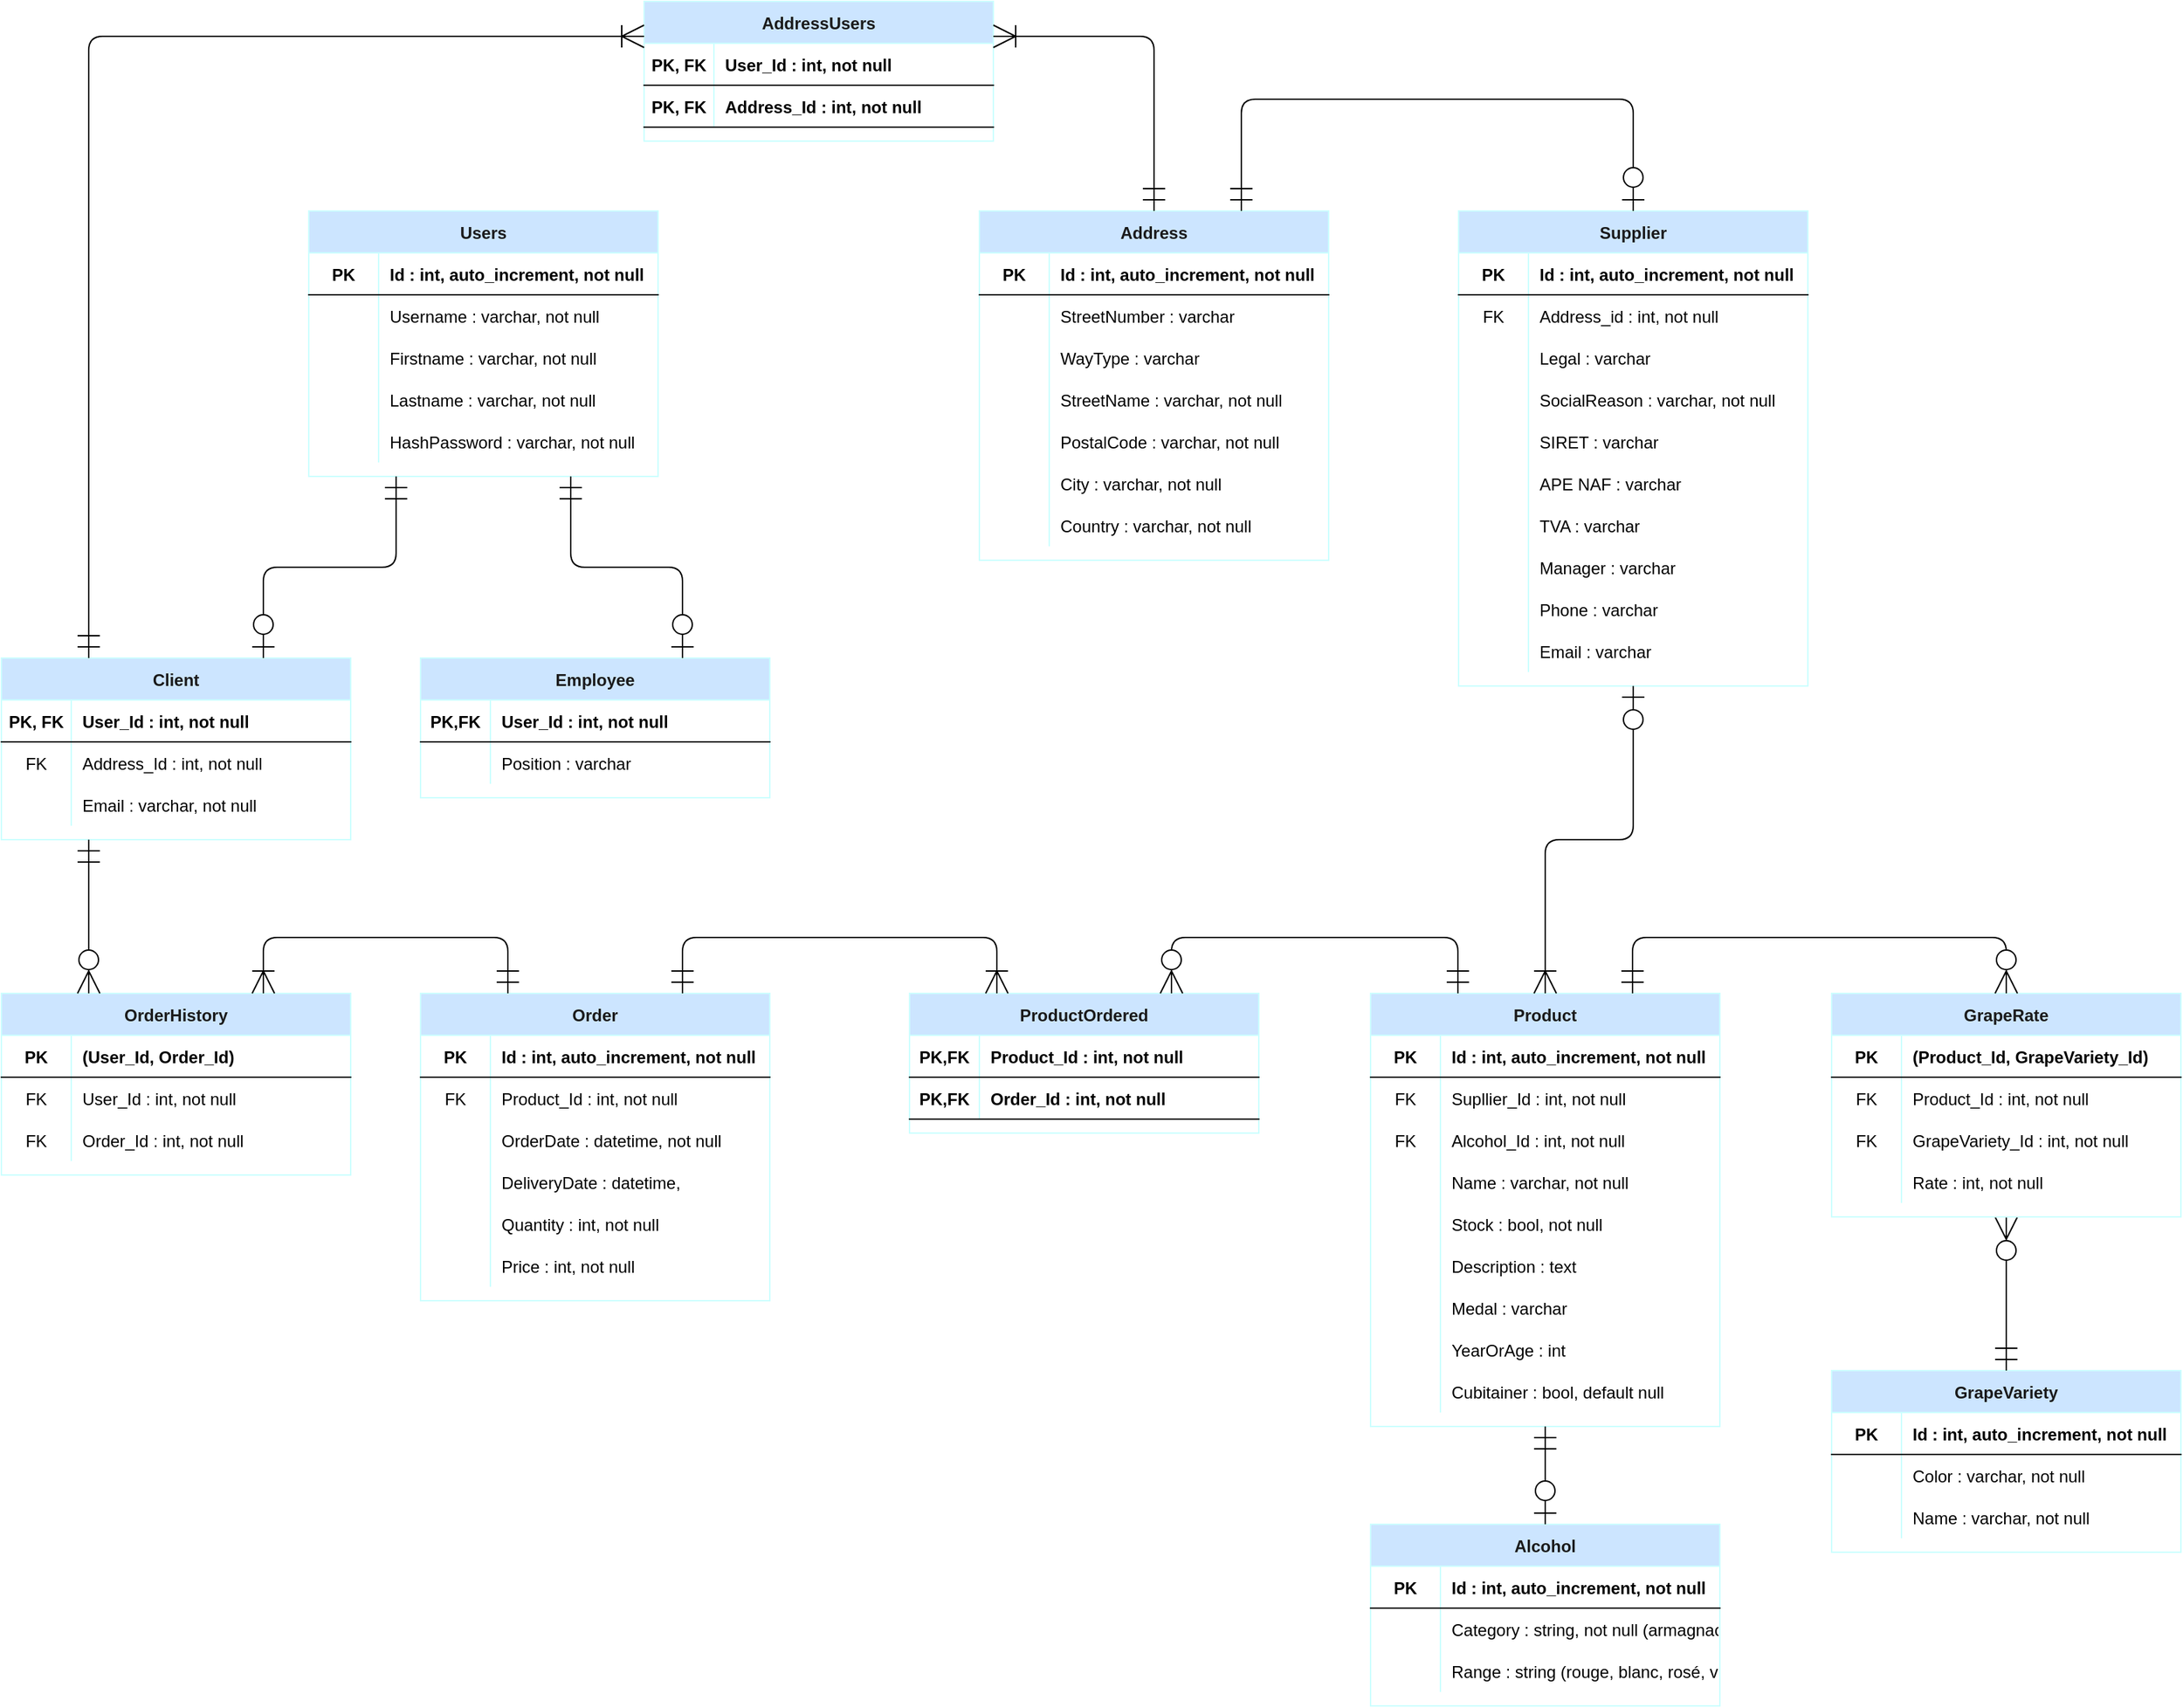 <mxfile>
    <diagram id="DsBgPRooJQaoqw14VQ5R" name="Page-1">
        <mxGraphModel dx="1396" dy="803" grid="1" gridSize="10" guides="1" tooltips="1" connect="1" arrows="1" fold="1" page="1" pageScale="1" pageWidth="850" pageHeight="1100" math="0" shadow="0">
            <root>
                <mxCell id="0"/>
                <mxCell id="1" parent="0"/>
                <object label="Address" id="343">
                    <mxCell style="shape=table;startSize=30;container=1;collapsible=1;childLayout=tableLayout;fixedRows=1;rowLines=0;fontStyle=1;align=center;resizeLast=1;labelBackgroundColor=none;fillColor=#CCE5FF;fontColor=#1A1A1A;strokeColor=#CCFFFF;" parent="1" vertex="1">
                        <mxGeometry x="1420" y="1040" width="250" height="250" as="geometry"/>
                    </mxCell>
                </object>
                <mxCell id="344" value="" style="shape=partialRectangle;collapsible=0;dropTarget=0;pointerEvents=0;fillColor=none;top=0;left=0;bottom=1;right=0;points=[[0,0.5],[1,0.5]];portConstraint=eastwest;" parent="343" vertex="1">
                    <mxGeometry y="30" width="250" height="30" as="geometry"/>
                </mxCell>
                <mxCell id="345" value="PK" style="shape=partialRectangle;connectable=0;fillColor=none;top=0;left=0;bottom=0;right=0;fontStyle=1;overflow=hidden;" parent="344" vertex="1">
                    <mxGeometry width="50" height="30" as="geometry"/>
                </mxCell>
                <mxCell id="346" value="Id : int, auto_increment, not null" style="shape=partialRectangle;connectable=0;fillColor=none;top=0;left=0;bottom=0;right=0;align=left;spacingLeft=6;fontStyle=1;overflow=hidden;" parent="344" vertex="1">
                    <mxGeometry x="50" width="200" height="30" as="geometry"/>
                </mxCell>
                <mxCell id="347" value="" style="shape=partialRectangle;collapsible=0;dropTarget=0;pointerEvents=0;fillColor=none;top=0;left=0;bottom=0;right=0;points=[[0,0.5],[1,0.5]];portConstraint=eastwest;" parent="343" vertex="1">
                    <mxGeometry y="60" width="250" height="30" as="geometry"/>
                </mxCell>
                <mxCell id="348" value="" style="shape=partialRectangle;connectable=0;fillColor=none;top=0;left=0;bottom=0;right=0;editable=1;overflow=hidden;" parent="347" vertex="1">
                    <mxGeometry width="50" height="30" as="geometry"/>
                </mxCell>
                <mxCell id="349" value="StreetNumber : varchar" style="shape=partialRectangle;connectable=0;fillColor=none;top=0;left=0;bottom=0;right=0;align=left;spacingLeft=6;overflow=hidden;" parent="347" vertex="1">
                    <mxGeometry x="50" width="200" height="30" as="geometry"/>
                </mxCell>
                <mxCell id="353" value="" style="shape=partialRectangle;collapsible=0;dropTarget=0;pointerEvents=0;fillColor=none;top=0;left=0;bottom=0;right=0;points=[[0,0.5],[1,0.5]];portConstraint=eastwest;" parent="343" vertex="1">
                    <mxGeometry y="90" width="250" height="30" as="geometry"/>
                </mxCell>
                <mxCell id="354" value="" style="shape=partialRectangle;connectable=0;fillColor=none;top=0;left=0;bottom=0;right=0;editable=1;overflow=hidden;" parent="353" vertex="1">
                    <mxGeometry width="50" height="30" as="geometry"/>
                </mxCell>
                <mxCell id="355" value="WayType : varchar" style="shape=partialRectangle;connectable=0;fillColor=none;top=0;left=0;bottom=0;right=0;align=left;spacingLeft=6;overflow=hidden;" parent="353" vertex="1">
                    <mxGeometry x="50" width="200" height="30" as="geometry"/>
                </mxCell>
                <mxCell id="350" value="" style="shape=partialRectangle;collapsible=0;dropTarget=0;pointerEvents=0;fillColor=none;top=0;left=0;bottom=0;right=0;points=[[0,0.5],[1,0.5]];portConstraint=eastwest;" parent="343" vertex="1">
                    <mxGeometry y="120" width="250" height="30" as="geometry"/>
                </mxCell>
                <mxCell id="351" value="" style="shape=partialRectangle;connectable=0;fillColor=none;top=0;left=0;bottom=0;right=0;editable=1;overflow=hidden;" parent="350" vertex="1">
                    <mxGeometry width="50" height="30" as="geometry"/>
                </mxCell>
                <mxCell id="352" value="StreetName : varchar, not null " style="shape=partialRectangle;connectable=0;fillColor=none;top=0;left=0;bottom=0;right=0;align=left;spacingLeft=6;overflow=hidden;" parent="350" vertex="1">
                    <mxGeometry x="50" width="200" height="30" as="geometry"/>
                </mxCell>
                <mxCell id="356" value="" style="shape=partialRectangle;collapsible=0;dropTarget=0;pointerEvents=0;fillColor=none;top=0;left=0;bottom=0;right=0;points=[[0,0.5],[1,0.5]];portConstraint=eastwest;" parent="343" vertex="1">
                    <mxGeometry y="150" width="250" height="30" as="geometry"/>
                </mxCell>
                <mxCell id="357" value="" style="shape=partialRectangle;connectable=0;fillColor=none;top=0;left=0;bottom=0;right=0;editable=1;overflow=hidden;" parent="356" vertex="1">
                    <mxGeometry width="50" height="30" as="geometry"/>
                </mxCell>
                <mxCell id="358" value="PostalCode : varchar, not null" style="shape=partialRectangle;connectable=0;fillColor=none;top=0;left=0;bottom=0;right=0;align=left;spacingLeft=6;overflow=hidden;" parent="356" vertex="1">
                    <mxGeometry x="50" width="200" height="30" as="geometry"/>
                </mxCell>
                <mxCell id="359" value="" style="shape=partialRectangle;collapsible=0;dropTarget=0;pointerEvents=0;fillColor=none;top=0;left=0;bottom=0;right=0;points=[[0,0.5],[1,0.5]];portConstraint=eastwest;" parent="343" vertex="1">
                    <mxGeometry y="180" width="250" height="30" as="geometry"/>
                </mxCell>
                <mxCell id="360" value="" style="shape=partialRectangle;connectable=0;fillColor=none;top=0;left=0;bottom=0;right=0;editable=1;overflow=hidden;" parent="359" vertex="1">
                    <mxGeometry width="50" height="30" as="geometry"/>
                </mxCell>
                <mxCell id="361" value="City : varchar, not null" style="shape=partialRectangle;connectable=0;fillColor=none;top=0;left=0;bottom=0;right=0;align=left;spacingLeft=6;overflow=hidden;" parent="359" vertex="1">
                    <mxGeometry x="50" width="200" height="30" as="geometry"/>
                </mxCell>
                <mxCell id="362" value="" style="shape=partialRectangle;collapsible=0;dropTarget=0;pointerEvents=0;fillColor=none;top=0;left=0;bottom=0;right=0;points=[[0,0.5],[1,0.5]];portConstraint=eastwest;" parent="343" vertex="1">
                    <mxGeometry y="210" width="250" height="30" as="geometry"/>
                </mxCell>
                <mxCell id="363" value="" style="shape=partialRectangle;connectable=0;fillColor=none;top=0;left=0;bottom=0;right=0;editable=1;overflow=hidden;" parent="362" vertex="1">
                    <mxGeometry width="50" height="30" as="geometry"/>
                </mxCell>
                <mxCell id="364" value="Country : varchar, not null" style="shape=partialRectangle;connectable=0;fillColor=none;top=0;left=0;bottom=0;right=0;align=left;spacingLeft=6;overflow=hidden;" parent="362" vertex="1">
                    <mxGeometry x="50" width="200" height="30" as="geometry"/>
                </mxCell>
                <object label="Product" id="371">
                    <mxCell style="shape=table;startSize=30;container=1;collapsible=1;childLayout=tableLayout;fixedRows=1;rowLines=0;fontStyle=1;align=center;resizeLast=1;labelBackgroundColor=none;fillColor=#CCE5FF;fontColor=#1A1A1A;strokeColor=#CCFFFF;" parent="1" vertex="1">
                        <mxGeometry x="1700" y="1600" width="250" height="310" as="geometry"/>
                    </mxCell>
                </object>
                <mxCell id="372" value="" style="shape=partialRectangle;collapsible=0;dropTarget=0;pointerEvents=0;fillColor=none;top=0;left=0;bottom=1;right=0;points=[[0,0.5],[1,0.5]];portConstraint=eastwest;" parent="371" vertex="1">
                    <mxGeometry y="30" width="250" height="30" as="geometry"/>
                </mxCell>
                <mxCell id="373" value="PK" style="shape=partialRectangle;connectable=0;fillColor=none;top=0;left=0;bottom=0;right=0;fontStyle=1;overflow=hidden;" parent="372" vertex="1">
                    <mxGeometry width="50" height="30" as="geometry"/>
                </mxCell>
                <mxCell id="374" value="Id : int, auto_increment, not null" style="shape=partialRectangle;connectable=0;fillColor=none;top=0;left=0;bottom=0;right=0;align=left;spacingLeft=6;fontStyle=1;overflow=hidden;" parent="372" vertex="1">
                    <mxGeometry x="50" width="200" height="30" as="geometry"/>
                </mxCell>
                <mxCell id="378" value="" style="shape=partialRectangle;collapsible=0;dropTarget=0;pointerEvents=0;fillColor=none;top=0;left=0;bottom=0;right=0;points=[[0,0.5],[1,0.5]];portConstraint=eastwest;" parent="371" vertex="1">
                    <mxGeometry y="60" width="250" height="30" as="geometry"/>
                </mxCell>
                <mxCell id="379" value="FK" style="shape=partialRectangle;connectable=0;fillColor=none;top=0;left=0;bottom=0;right=0;editable=1;overflow=hidden;" parent="378" vertex="1">
                    <mxGeometry width="50" height="30" as="geometry"/>
                </mxCell>
                <mxCell id="380" value="Supllier_Id : int, not null" style="shape=partialRectangle;connectable=0;fillColor=none;top=0;left=0;bottom=0;right=0;align=left;spacingLeft=6;overflow=hidden;" parent="378" vertex="1">
                    <mxGeometry x="50" width="200" height="30" as="geometry"/>
                </mxCell>
                <mxCell id="387" value="" style="shape=partialRectangle;collapsible=0;dropTarget=0;pointerEvents=0;fillColor=none;top=0;left=0;bottom=0;right=0;points=[[0,0.5],[1,0.5]];portConstraint=eastwest;" parent="371" vertex="1">
                    <mxGeometry y="90" width="250" height="30" as="geometry"/>
                </mxCell>
                <mxCell id="388" value="FK" style="shape=partialRectangle;connectable=0;fillColor=none;top=0;left=0;bottom=0;right=0;editable=1;overflow=hidden;" parent="387" vertex="1">
                    <mxGeometry width="50" height="30" as="geometry"/>
                </mxCell>
                <mxCell id="389" value="Alcohol_Id : int, not null" style="shape=partialRectangle;connectable=0;fillColor=none;top=0;left=0;bottom=0;right=0;align=left;spacingLeft=6;overflow=hidden;" parent="387" vertex="1">
                    <mxGeometry x="50" width="200" height="30" as="geometry"/>
                </mxCell>
                <mxCell id="375" value="" style="shape=partialRectangle;collapsible=0;dropTarget=0;pointerEvents=0;fillColor=none;top=0;left=0;bottom=0;right=0;points=[[0,0.5],[1,0.5]];portConstraint=eastwest;" parent="371" vertex="1">
                    <mxGeometry y="120" width="250" height="30" as="geometry"/>
                </mxCell>
                <mxCell id="376" value="" style="shape=partialRectangle;connectable=0;fillColor=none;top=0;left=0;bottom=0;right=0;editable=1;overflow=hidden;" parent="375" vertex="1">
                    <mxGeometry width="50" height="30" as="geometry"/>
                </mxCell>
                <mxCell id="377" value="Name : varchar, not null" style="shape=partialRectangle;connectable=0;fillColor=none;top=0;left=0;bottom=0;right=0;align=left;spacingLeft=6;overflow=hidden;" parent="375" vertex="1">
                    <mxGeometry x="50" width="200" height="30" as="geometry"/>
                </mxCell>
                <mxCell id="381" value="" style="shape=partialRectangle;collapsible=0;dropTarget=0;pointerEvents=0;fillColor=none;top=0;left=0;bottom=0;right=0;points=[[0,0.5],[1,0.5]];portConstraint=eastwest;" parent="371" vertex="1">
                    <mxGeometry y="150" width="250" height="30" as="geometry"/>
                </mxCell>
                <mxCell id="382" value="" style="shape=partialRectangle;connectable=0;fillColor=none;top=0;left=0;bottom=0;right=0;editable=1;overflow=hidden;" parent="381" vertex="1">
                    <mxGeometry width="50" height="30" as="geometry"/>
                </mxCell>
                <mxCell id="383" value="Stock : bool, not null" style="shape=partialRectangle;connectable=0;fillColor=none;top=0;left=0;bottom=0;right=0;align=left;spacingLeft=6;overflow=hidden;" parent="381" vertex="1">
                    <mxGeometry x="50" width="200" height="30" as="geometry"/>
                </mxCell>
                <mxCell id="384" value="" style="shape=partialRectangle;collapsible=0;dropTarget=0;pointerEvents=0;fillColor=none;top=0;left=0;bottom=0;right=0;points=[[0,0.5],[1,0.5]];portConstraint=eastwest;" parent="371" vertex="1">
                    <mxGeometry y="180" width="250" height="30" as="geometry"/>
                </mxCell>
                <mxCell id="385" value="" style="shape=partialRectangle;connectable=0;fillColor=none;top=0;left=0;bottom=0;right=0;editable=1;overflow=hidden;" parent="384" vertex="1">
                    <mxGeometry width="50" height="30" as="geometry"/>
                </mxCell>
                <mxCell id="386" value="Description : text" style="shape=partialRectangle;connectable=0;fillColor=none;top=0;left=0;bottom=0;right=0;align=left;spacingLeft=6;overflow=hidden;" parent="384" vertex="1">
                    <mxGeometry x="50" width="200" height="30" as="geometry"/>
                </mxCell>
                <mxCell id="393" value="" style="shape=partialRectangle;collapsible=0;dropTarget=0;pointerEvents=0;fillColor=none;top=0;left=0;bottom=0;right=0;points=[[0,0.5],[1,0.5]];portConstraint=eastwest;" parent="371" vertex="1">
                    <mxGeometry y="210" width="250" height="30" as="geometry"/>
                </mxCell>
                <mxCell id="394" value="" style="shape=partialRectangle;connectable=0;fillColor=none;top=0;left=0;bottom=0;right=0;editable=1;overflow=hidden;" parent="393" vertex="1">
                    <mxGeometry width="50" height="30" as="geometry"/>
                </mxCell>
                <mxCell id="395" value="Medal : varchar" style="shape=partialRectangle;connectable=0;fillColor=none;top=0;left=0;bottom=0;right=0;align=left;spacingLeft=6;overflow=hidden;" parent="393" vertex="1">
                    <mxGeometry x="50" width="200" height="30" as="geometry"/>
                </mxCell>
                <mxCell id="396" value="" style="shape=partialRectangle;collapsible=0;dropTarget=0;pointerEvents=0;fillColor=none;top=0;left=0;bottom=0;right=0;points=[[0,0.5],[1,0.5]];portConstraint=eastwest;" parent="371" vertex="1">
                    <mxGeometry y="240" width="250" height="30" as="geometry"/>
                </mxCell>
                <mxCell id="397" value="" style="shape=partialRectangle;connectable=0;fillColor=none;top=0;left=0;bottom=0;right=0;editable=1;overflow=hidden;" parent="396" vertex="1">
                    <mxGeometry width="50" height="30" as="geometry"/>
                </mxCell>
                <mxCell id="398" value="YearOrAge : int" style="shape=partialRectangle;connectable=0;fillColor=none;top=0;left=0;bottom=0;right=0;align=left;spacingLeft=6;overflow=hidden;" parent="396" vertex="1">
                    <mxGeometry x="50" width="200" height="30" as="geometry"/>
                </mxCell>
                <mxCell id="710" value="" style="shape=partialRectangle;collapsible=0;dropTarget=0;pointerEvents=0;fillColor=none;top=0;left=0;bottom=0;right=0;points=[[0,0.5],[1,0.5]];portConstraint=eastwest;" vertex="1" parent="371">
                    <mxGeometry y="270" width="250" height="30" as="geometry"/>
                </mxCell>
                <mxCell id="711" value="" style="shape=partialRectangle;connectable=0;fillColor=none;top=0;left=0;bottom=0;right=0;editable=1;overflow=hidden;" vertex="1" parent="710">
                    <mxGeometry width="50" height="30" as="geometry"/>
                </mxCell>
                <mxCell id="712" value="Cubitainer : bool, default null" style="shape=partialRectangle;connectable=0;fillColor=none;top=0;left=0;bottom=0;right=0;align=left;spacingLeft=6;overflow=hidden;" vertex="1" parent="710">
                    <mxGeometry x="50" width="200" height="30" as="geometry"/>
                </mxCell>
                <object label="Employee" id="399">
                    <mxCell style="shape=table;startSize=30;container=1;collapsible=1;childLayout=tableLayout;fixedRows=1;rowLines=0;fontStyle=1;align=center;resizeLast=1;labelBackgroundColor=none;fillColor=#CCE5FF;fontColor=#1A1A1A;strokeColor=#CCFFFF;" parent="1" vertex="1">
                        <mxGeometry x="1020" y="1360" width="250" height="100" as="geometry"/>
                    </mxCell>
                </object>
                <mxCell id="400" value="" style="shape=partialRectangle;collapsible=0;dropTarget=0;pointerEvents=0;fillColor=none;top=0;left=0;bottom=1;right=0;points=[[0,0.5],[1,0.5]];portConstraint=eastwest;" parent="399" vertex="1">
                    <mxGeometry y="30" width="250" height="30" as="geometry"/>
                </mxCell>
                <mxCell id="401" value="PK,FK" style="shape=partialRectangle;connectable=0;fillColor=none;top=0;left=0;bottom=0;right=0;fontStyle=1;overflow=hidden;" parent="400" vertex="1">
                    <mxGeometry width="50" height="30" as="geometry"/>
                </mxCell>
                <mxCell id="402" value="User_Id : int, not null" style="shape=partialRectangle;connectable=0;fillColor=none;top=0;left=0;bottom=0;right=0;align=left;spacingLeft=6;fontStyle=1;overflow=hidden;" parent="400" vertex="1">
                    <mxGeometry x="50" width="200" height="30" as="geometry"/>
                </mxCell>
                <mxCell id="458" value="" style="shape=partialRectangle;collapsible=0;dropTarget=0;pointerEvents=0;fillColor=none;top=0;left=0;bottom=0;right=0;points=[[0,0.5],[1,0.5]];portConstraint=eastwest;" parent="399" vertex="1">
                    <mxGeometry y="60" width="250" height="30" as="geometry"/>
                </mxCell>
                <mxCell id="459" value="" style="shape=partialRectangle;connectable=0;fillColor=none;top=0;left=0;bottom=0;right=0;editable=1;overflow=hidden;" parent="458" vertex="1">
                    <mxGeometry width="50" height="30" as="geometry"/>
                </mxCell>
                <mxCell id="460" value="Position : varchar" style="shape=partialRectangle;connectable=0;fillColor=none;top=0;left=0;bottom=0;right=0;align=left;spacingLeft=6;overflow=hidden;" parent="458" vertex="1">
                    <mxGeometry x="50" width="200" height="30" as="geometry"/>
                </mxCell>
                <object label="Users" id="427">
                    <mxCell style="shape=table;startSize=30;container=1;collapsible=1;childLayout=tableLayout;fixedRows=1;rowLines=0;fontStyle=1;align=center;resizeLast=1;labelBackgroundColor=none;fillColor=#CCE5FF;fontColor=#1A1A1A;strokeColor=#CCFFFF;" parent="1" vertex="1">
                        <mxGeometry x="940" y="1040" width="250" height="190" as="geometry"/>
                    </mxCell>
                </object>
                <mxCell id="428" value="" style="shape=partialRectangle;collapsible=0;dropTarget=0;pointerEvents=0;fillColor=none;top=0;left=0;bottom=1;right=0;points=[[0,0.5],[1,0.5]];portConstraint=eastwest;" parent="427" vertex="1">
                    <mxGeometry y="30" width="250" height="30" as="geometry"/>
                </mxCell>
                <mxCell id="429" value="PK" style="shape=partialRectangle;connectable=0;fillColor=none;top=0;left=0;bottom=0;right=0;fontStyle=1;overflow=hidden;" parent="428" vertex="1">
                    <mxGeometry width="50" height="30" as="geometry"/>
                </mxCell>
                <mxCell id="430" value="Id : int, auto_increment, not null" style="shape=partialRectangle;connectable=0;fillColor=none;top=0;left=0;bottom=0;right=0;align=left;spacingLeft=6;fontStyle=1;overflow=hidden;" parent="428" vertex="1">
                    <mxGeometry x="50" width="200" height="30" as="geometry"/>
                </mxCell>
                <mxCell id="431" value="" style="shape=partialRectangle;collapsible=0;dropTarget=0;pointerEvents=0;fillColor=none;top=0;left=0;bottom=0;right=0;points=[[0,0.5],[1,0.5]];portConstraint=eastwest;" parent="427" vertex="1">
                    <mxGeometry y="60" width="250" height="30" as="geometry"/>
                </mxCell>
                <mxCell id="432" value="" style="shape=partialRectangle;connectable=0;fillColor=none;top=0;left=0;bottom=0;right=0;editable=1;overflow=hidden;" parent="431" vertex="1">
                    <mxGeometry width="50" height="30" as="geometry"/>
                </mxCell>
                <mxCell id="433" value="Username : varchar, not null" style="shape=partialRectangle;connectable=0;fillColor=none;top=0;left=0;bottom=0;right=0;align=left;spacingLeft=6;overflow=hidden;" parent="431" vertex="1">
                    <mxGeometry x="50" width="200" height="30" as="geometry"/>
                </mxCell>
                <mxCell id="440" value="" style="shape=partialRectangle;collapsible=0;dropTarget=0;pointerEvents=0;fillColor=none;top=0;left=0;bottom=0;right=0;points=[[0,0.5],[1,0.5]];portConstraint=eastwest;" parent="427" vertex="1">
                    <mxGeometry y="90" width="250" height="30" as="geometry"/>
                </mxCell>
                <mxCell id="441" value="" style="shape=partialRectangle;connectable=0;fillColor=none;top=0;left=0;bottom=0;right=0;editable=1;overflow=hidden;" parent="440" vertex="1">
                    <mxGeometry width="50" height="30" as="geometry"/>
                </mxCell>
                <mxCell id="442" value="Firstname : varchar, not null" style="shape=partialRectangle;connectable=0;fillColor=none;top=0;left=0;bottom=0;right=0;align=left;spacingLeft=6;overflow=hidden;" parent="440" vertex="1">
                    <mxGeometry x="50" width="200" height="30" as="geometry"/>
                </mxCell>
                <mxCell id="437" value="" style="shape=partialRectangle;collapsible=0;dropTarget=0;pointerEvents=0;fillColor=none;top=0;left=0;bottom=0;right=0;points=[[0,0.5],[1,0.5]];portConstraint=eastwest;" parent="427" vertex="1">
                    <mxGeometry y="120" width="250" height="30" as="geometry"/>
                </mxCell>
                <mxCell id="438" value="" style="shape=partialRectangle;connectable=0;fillColor=none;top=0;left=0;bottom=0;right=0;editable=1;overflow=hidden;" parent="437" vertex="1">
                    <mxGeometry width="50" height="30" as="geometry"/>
                </mxCell>
                <mxCell id="439" value="Lastname : varchar, not null" style="shape=partialRectangle;connectable=0;fillColor=none;top=0;left=0;bottom=0;right=0;align=left;spacingLeft=6;overflow=hidden;" parent="437" vertex="1">
                    <mxGeometry x="50" width="200" height="30" as="geometry"/>
                </mxCell>
                <mxCell id="434" value="" style="shape=partialRectangle;collapsible=0;dropTarget=0;pointerEvents=0;fillColor=none;top=0;left=0;bottom=0;right=0;points=[[0,0.5],[1,0.5]];portConstraint=eastwest;" parent="427" vertex="1">
                    <mxGeometry y="150" width="250" height="30" as="geometry"/>
                </mxCell>
                <mxCell id="435" value="" style="shape=partialRectangle;connectable=0;fillColor=none;top=0;left=0;bottom=0;right=0;editable=1;overflow=hidden;" parent="434" vertex="1">
                    <mxGeometry width="50" height="30" as="geometry"/>
                </mxCell>
                <mxCell id="436" value="HashPassword : varchar, not null" style="shape=partialRectangle;connectable=0;fillColor=none;top=0;left=0;bottom=0;right=0;align=left;spacingLeft=6;overflow=hidden;" parent="434" vertex="1">
                    <mxGeometry x="50" width="200" height="30" as="geometry"/>
                </mxCell>
                <object label="Client" id="461">
                    <mxCell style="shape=table;startSize=30;container=1;collapsible=1;childLayout=tableLayout;fixedRows=1;rowLines=0;fontStyle=1;align=center;resizeLast=1;labelBackgroundColor=none;fillColor=#CCE5FF;fontColor=#1A1A1A;strokeColor=#CCFFFF;" parent="1" vertex="1">
                        <mxGeometry x="720" y="1360" width="250" height="130" as="geometry"/>
                    </mxCell>
                </object>
                <mxCell id="462" value="" style="shape=partialRectangle;collapsible=0;dropTarget=0;pointerEvents=0;fillColor=none;top=0;left=0;bottom=1;right=0;points=[[0,0.5],[1,0.5]];portConstraint=eastwest;" parent="461" vertex="1">
                    <mxGeometry y="30" width="250" height="30" as="geometry"/>
                </mxCell>
                <mxCell id="463" value="PK, FK" style="shape=partialRectangle;connectable=0;fillColor=none;top=0;left=0;bottom=0;right=0;fontStyle=1;overflow=hidden;" parent="462" vertex="1">
                    <mxGeometry width="50" height="30" as="geometry"/>
                </mxCell>
                <mxCell id="464" value="User_Id : int, not null" style="shape=partialRectangle;connectable=0;fillColor=none;top=0;left=0;bottom=0;right=0;align=left;spacingLeft=6;fontStyle=1;overflow=hidden;" parent="462" vertex="1">
                    <mxGeometry x="50" width="200" height="30" as="geometry"/>
                </mxCell>
                <mxCell id="468" value="" style="shape=partialRectangle;collapsible=0;dropTarget=0;pointerEvents=0;fillColor=none;top=0;left=0;bottom=0;right=0;points=[[0,0.5],[1,0.5]];portConstraint=eastwest;" parent="461" vertex="1">
                    <mxGeometry y="60" width="250" height="30" as="geometry"/>
                </mxCell>
                <mxCell id="469" value="FK" style="shape=partialRectangle;connectable=0;fillColor=none;top=0;left=0;bottom=0;right=0;editable=1;overflow=hidden;" parent="468" vertex="1">
                    <mxGeometry width="50" height="30" as="geometry"/>
                </mxCell>
                <mxCell id="470" value="Address_Id : int, not null" style="shape=partialRectangle;connectable=0;fillColor=none;top=0;left=0;bottom=0;right=0;align=left;spacingLeft=6;overflow=hidden;" parent="468" vertex="1">
                    <mxGeometry x="50" width="200" height="30" as="geometry"/>
                </mxCell>
                <mxCell id="471" value="" style="shape=partialRectangle;collapsible=0;dropTarget=0;pointerEvents=0;fillColor=none;top=0;left=0;bottom=0;right=0;points=[[0,0.5],[1,0.5]];portConstraint=eastwest;" parent="461" vertex="1">
                    <mxGeometry y="90" width="250" height="30" as="geometry"/>
                </mxCell>
                <mxCell id="472" value="" style="shape=partialRectangle;connectable=0;fillColor=none;top=0;left=0;bottom=0;right=0;editable=1;overflow=hidden;" parent="471" vertex="1">
                    <mxGeometry width="50" height="30" as="geometry"/>
                </mxCell>
                <mxCell id="473" value="Email : varchar, not null" style="shape=partialRectangle;connectable=0;fillColor=none;top=0;left=0;bottom=0;right=0;align=left;spacingLeft=6;overflow=hidden;" parent="471" vertex="1">
                    <mxGeometry x="50" width="200" height="30" as="geometry"/>
                </mxCell>
                <object label="Supplier" id="474">
                    <mxCell style="shape=table;startSize=30;container=1;collapsible=1;childLayout=tableLayout;fixedRows=1;rowLines=0;fontStyle=1;align=center;resizeLast=1;labelBackgroundColor=none;fillColor=#CCE5FF;fontColor=#1A1A1A;strokeColor=#CCFFFF;" parent="1" vertex="1">
                        <mxGeometry x="1763" y="1040" width="250" height="340" as="geometry"/>
                    </mxCell>
                </object>
                <mxCell id="475" value="" style="shape=partialRectangle;collapsible=0;dropTarget=0;pointerEvents=0;fillColor=none;top=0;left=0;bottom=1;right=0;points=[[0,0.5],[1,0.5]];portConstraint=eastwest;" parent="474" vertex="1">
                    <mxGeometry y="30" width="250" height="30" as="geometry"/>
                </mxCell>
                <mxCell id="476" value="PK" style="shape=partialRectangle;connectable=0;fillColor=none;top=0;left=0;bottom=0;right=0;fontStyle=1;overflow=hidden;" parent="475" vertex="1">
                    <mxGeometry width="50" height="30" as="geometry"/>
                </mxCell>
                <mxCell id="477" value="Id : int, auto_increment, not null" style="shape=partialRectangle;connectable=0;fillColor=none;top=0;left=0;bottom=0;right=0;align=left;spacingLeft=6;fontStyle=1;overflow=hidden;" parent="475" vertex="1">
                    <mxGeometry x="50" width="200" height="30" as="geometry"/>
                </mxCell>
                <mxCell id="478" value="" style="shape=partialRectangle;collapsible=0;dropTarget=0;pointerEvents=0;fillColor=none;top=0;left=0;bottom=0;right=0;points=[[0,0.5],[1,0.5]];portConstraint=eastwest;" parent="474" vertex="1">
                    <mxGeometry y="60" width="250" height="30" as="geometry"/>
                </mxCell>
                <mxCell id="479" value="FK" style="shape=partialRectangle;connectable=0;fillColor=none;top=0;left=0;bottom=0;right=0;editable=1;overflow=hidden;" parent="478" vertex="1">
                    <mxGeometry width="50" height="30" as="geometry"/>
                </mxCell>
                <mxCell id="480" value="Address_id : int, not null" style="shape=partialRectangle;connectable=0;fillColor=none;top=0;left=0;bottom=0;right=0;align=left;spacingLeft=6;overflow=hidden;" parent="478" vertex="1">
                    <mxGeometry x="50" width="200" height="30" as="geometry"/>
                </mxCell>
                <mxCell id="481" value="" style="shape=partialRectangle;collapsible=0;dropTarget=0;pointerEvents=0;fillColor=none;top=0;left=0;bottom=0;right=0;points=[[0,0.5],[1,0.5]];portConstraint=eastwest;" parent="474" vertex="1">
                    <mxGeometry y="90" width="250" height="30" as="geometry"/>
                </mxCell>
                <mxCell id="482" value="" style="shape=partialRectangle;connectable=0;fillColor=none;top=0;left=0;bottom=0;right=0;editable=1;overflow=hidden;" parent="481" vertex="1">
                    <mxGeometry width="50" height="30" as="geometry"/>
                </mxCell>
                <mxCell id="483" value="Legal : varchar" style="shape=partialRectangle;connectable=0;fillColor=none;top=0;left=0;bottom=0;right=0;align=left;spacingLeft=6;overflow=hidden;" parent="481" vertex="1">
                    <mxGeometry x="50" width="200" height="30" as="geometry"/>
                </mxCell>
                <mxCell id="484" value="" style="shape=partialRectangle;collapsible=0;dropTarget=0;pointerEvents=0;fillColor=none;top=0;left=0;bottom=0;right=0;points=[[0,0.5],[1,0.5]];portConstraint=eastwest;" parent="474" vertex="1">
                    <mxGeometry y="120" width="250" height="30" as="geometry"/>
                </mxCell>
                <mxCell id="485" value="" style="shape=partialRectangle;connectable=0;fillColor=none;top=0;left=0;bottom=0;right=0;editable=1;overflow=hidden;" parent="484" vertex="1">
                    <mxGeometry width="50" height="30" as="geometry"/>
                </mxCell>
                <mxCell id="486" value="SocialReason : varchar, not null" style="shape=partialRectangle;connectable=0;fillColor=none;top=0;left=0;bottom=0;right=0;align=left;spacingLeft=6;overflow=hidden;" parent="484" vertex="1">
                    <mxGeometry x="50" width="200" height="30" as="geometry"/>
                </mxCell>
                <mxCell id="672" value="" style="shape=partialRectangle;collapsible=0;dropTarget=0;pointerEvents=0;fillColor=none;top=0;left=0;bottom=0;right=0;points=[[0,0.5],[1,0.5]];portConstraint=eastwest;" vertex="1" parent="474">
                    <mxGeometry y="150" width="250" height="30" as="geometry"/>
                </mxCell>
                <mxCell id="673" value="" style="shape=partialRectangle;connectable=0;fillColor=none;top=0;left=0;bottom=0;right=0;editable=1;overflow=hidden;" vertex="1" parent="672">
                    <mxGeometry width="50" height="30" as="geometry"/>
                </mxCell>
                <mxCell id="674" value="SIRET : varchar" style="shape=partialRectangle;connectable=0;fillColor=none;top=0;left=0;bottom=0;right=0;align=left;spacingLeft=6;overflow=hidden;" vertex="1" parent="672">
                    <mxGeometry x="50" width="200" height="30" as="geometry"/>
                </mxCell>
                <mxCell id="675" value="" style="shape=partialRectangle;collapsible=0;dropTarget=0;pointerEvents=0;fillColor=none;top=0;left=0;bottom=0;right=0;points=[[0,0.5],[1,0.5]];portConstraint=eastwest;" vertex="1" parent="474">
                    <mxGeometry y="180" width="250" height="30" as="geometry"/>
                </mxCell>
                <mxCell id="676" value="" style="shape=partialRectangle;connectable=0;fillColor=none;top=0;left=0;bottom=0;right=0;editable=1;overflow=hidden;" vertex="1" parent="675">
                    <mxGeometry width="50" height="30" as="geometry"/>
                </mxCell>
                <mxCell id="677" value="APE NAF : varchar" style="shape=partialRectangle;connectable=0;fillColor=none;top=0;left=0;bottom=0;right=0;align=left;spacingLeft=6;overflow=hidden;" vertex="1" parent="675">
                    <mxGeometry x="50" width="200" height="30" as="geometry"/>
                </mxCell>
                <mxCell id="678" value="" style="shape=partialRectangle;collapsible=0;dropTarget=0;pointerEvents=0;fillColor=none;top=0;left=0;bottom=0;right=0;points=[[0,0.5],[1,0.5]];portConstraint=eastwest;" vertex="1" parent="474">
                    <mxGeometry y="210" width="250" height="30" as="geometry"/>
                </mxCell>
                <mxCell id="679" value="" style="shape=partialRectangle;connectable=0;fillColor=none;top=0;left=0;bottom=0;right=0;editable=1;overflow=hidden;" vertex="1" parent="678">
                    <mxGeometry width="50" height="30" as="geometry"/>
                </mxCell>
                <mxCell id="680" value="TVA : varchar" style="shape=partialRectangle;connectable=0;fillColor=none;top=0;left=0;bottom=0;right=0;align=left;spacingLeft=6;overflow=hidden;" vertex="1" parent="678">
                    <mxGeometry x="50" width="200" height="30" as="geometry"/>
                </mxCell>
                <mxCell id="681" value="" style="shape=partialRectangle;collapsible=0;dropTarget=0;pointerEvents=0;fillColor=none;top=0;left=0;bottom=0;right=0;points=[[0,0.5],[1,0.5]];portConstraint=eastwest;" vertex="1" parent="474">
                    <mxGeometry y="240" width="250" height="30" as="geometry"/>
                </mxCell>
                <mxCell id="682" value="" style="shape=partialRectangle;connectable=0;fillColor=none;top=0;left=0;bottom=0;right=0;editable=1;overflow=hidden;" vertex="1" parent="681">
                    <mxGeometry width="50" height="30" as="geometry"/>
                </mxCell>
                <mxCell id="683" value="Manager : varchar" style="shape=partialRectangle;connectable=0;fillColor=none;top=0;left=0;bottom=0;right=0;align=left;spacingLeft=6;overflow=hidden;" vertex="1" parent="681">
                    <mxGeometry x="50" width="200" height="30" as="geometry"/>
                </mxCell>
                <mxCell id="684" value="" style="shape=partialRectangle;collapsible=0;dropTarget=0;pointerEvents=0;fillColor=none;top=0;left=0;bottom=0;right=0;points=[[0,0.5],[1,0.5]];portConstraint=eastwest;" vertex="1" parent="474">
                    <mxGeometry y="270" width="250" height="30" as="geometry"/>
                </mxCell>
                <mxCell id="685" value="" style="shape=partialRectangle;connectable=0;fillColor=none;top=0;left=0;bottom=0;right=0;editable=1;overflow=hidden;" vertex="1" parent="684">
                    <mxGeometry width="50" height="30" as="geometry"/>
                </mxCell>
                <mxCell id="686" value="Phone : varchar" style="shape=partialRectangle;connectable=0;fillColor=none;top=0;left=0;bottom=0;right=0;align=left;spacingLeft=6;overflow=hidden;" vertex="1" parent="684">
                    <mxGeometry x="50" width="200" height="30" as="geometry"/>
                </mxCell>
                <mxCell id="687" value="" style="shape=partialRectangle;collapsible=0;dropTarget=0;pointerEvents=0;fillColor=none;top=0;left=0;bottom=0;right=0;points=[[0,0.5],[1,0.5]];portConstraint=eastwest;" vertex="1" parent="474">
                    <mxGeometry y="300" width="250" height="30" as="geometry"/>
                </mxCell>
                <mxCell id="688" value="" style="shape=partialRectangle;connectable=0;fillColor=none;top=0;left=0;bottom=0;right=0;editable=1;overflow=hidden;" vertex="1" parent="687">
                    <mxGeometry width="50" height="30" as="geometry"/>
                </mxCell>
                <mxCell id="689" value="Email : varchar" style="shape=partialRectangle;connectable=0;fillColor=none;top=0;left=0;bottom=0;right=0;align=left;spacingLeft=6;overflow=hidden;" vertex="1" parent="687">
                    <mxGeometry x="50" width="200" height="30" as="geometry"/>
                </mxCell>
                <object label="Alcohol" id="490">
                    <mxCell style="shape=table;startSize=30;container=1;collapsible=1;childLayout=tableLayout;fixedRows=1;rowLines=0;fontStyle=1;align=center;resizeLast=1;labelBackgroundColor=none;fillColor=#CCE5FF;fontColor=#1A1A1A;strokeColor=#CCFFFF;" parent="1" vertex="1">
                        <mxGeometry x="1700" y="1980" width="250" height="130" as="geometry"/>
                    </mxCell>
                </object>
                <mxCell id="491" value="" style="shape=partialRectangle;collapsible=0;dropTarget=0;pointerEvents=0;fillColor=none;top=0;left=0;bottom=1;right=0;points=[[0,0.5],[1,0.5]];portConstraint=eastwest;" parent="490" vertex="1">
                    <mxGeometry y="30" width="250" height="30" as="geometry"/>
                </mxCell>
                <mxCell id="492" value="PK" style="shape=partialRectangle;connectable=0;fillColor=none;top=0;left=0;bottom=0;right=0;fontStyle=1;overflow=hidden;" parent="491" vertex="1">
                    <mxGeometry width="50" height="30" as="geometry"/>
                </mxCell>
                <mxCell id="493" value="Id : int, auto_increment, not null" style="shape=partialRectangle;connectable=0;fillColor=none;top=0;left=0;bottom=0;right=0;align=left;spacingLeft=6;fontStyle=1;overflow=hidden;" parent="491" vertex="1">
                    <mxGeometry x="50" width="200" height="30" as="geometry"/>
                </mxCell>
                <mxCell id="494" value="" style="shape=partialRectangle;collapsible=0;dropTarget=0;pointerEvents=0;fillColor=none;top=0;left=0;bottom=0;right=0;points=[[0,0.5],[1,0.5]];portConstraint=eastwest;" parent="490" vertex="1">
                    <mxGeometry y="60" width="250" height="30" as="geometry"/>
                </mxCell>
                <mxCell id="495" value="" style="shape=partialRectangle;connectable=0;fillColor=none;top=0;left=0;bottom=0;right=0;editable=1;overflow=hidden;" parent="494" vertex="1">
                    <mxGeometry width="50" height="30" as="geometry"/>
                </mxCell>
                <mxCell id="496" value="Category : string, not null (armagnac, vin...." style="shape=partialRectangle;connectable=0;fillColor=none;top=0;left=0;bottom=0;right=0;align=left;spacingLeft=6;overflow=hidden;" parent="494" vertex="1">
                    <mxGeometry x="50" width="200" height="30" as="geometry"/>
                </mxCell>
                <mxCell id="497" value="" style="shape=partialRectangle;collapsible=0;dropTarget=0;pointerEvents=0;fillColor=none;top=0;left=0;bottom=0;right=0;points=[[0,0.5],[1,0.5]];portConstraint=eastwest;" parent="490" vertex="1">
                    <mxGeometry y="90" width="250" height="30" as="geometry"/>
                </mxCell>
                <mxCell id="498" value="" style="shape=partialRectangle;connectable=0;fillColor=none;top=0;left=0;bottom=0;right=0;editable=1;overflow=hidden;" parent="497" vertex="1">
                    <mxGeometry width="50" height="30" as="geometry"/>
                </mxCell>
                <mxCell id="499" value="Range : string (rouge, blanc, rosé, vieux, blanche)" style="shape=partialRectangle;connectable=0;fillColor=none;top=0;left=0;bottom=0;right=0;align=left;spacingLeft=6;overflow=hidden;" parent="497" vertex="1">
                    <mxGeometry x="50" width="200" height="30" as="geometry"/>
                </mxCell>
                <object label="GrapeVariety" id="503">
                    <mxCell style="shape=table;startSize=30;container=1;collapsible=1;childLayout=tableLayout;fixedRows=1;rowLines=0;fontStyle=1;align=center;resizeLast=1;labelBackgroundColor=none;fillColor=#CCE5FF;fontColor=#1A1A1A;strokeColor=#CCFFFF;" parent="1" vertex="1">
                        <mxGeometry x="2030" y="1870" width="250" height="130" as="geometry"/>
                    </mxCell>
                </object>
                <mxCell id="504" value="" style="shape=partialRectangle;collapsible=0;dropTarget=0;pointerEvents=0;fillColor=none;top=0;left=0;bottom=1;right=0;points=[[0,0.5],[1,0.5]];portConstraint=eastwest;" parent="503" vertex="1">
                    <mxGeometry y="30" width="250" height="30" as="geometry"/>
                </mxCell>
                <mxCell id="505" value="PK" style="shape=partialRectangle;connectable=0;fillColor=none;top=0;left=0;bottom=0;right=0;fontStyle=1;overflow=hidden;" parent="504" vertex="1">
                    <mxGeometry width="50" height="30" as="geometry"/>
                </mxCell>
                <mxCell id="506" value="Id : int, auto_increment, not null" style="shape=partialRectangle;connectable=0;fillColor=none;top=0;left=0;bottom=0;right=0;align=left;spacingLeft=6;fontStyle=1;overflow=hidden;" parent="504" vertex="1">
                    <mxGeometry x="50" width="200" height="30" as="geometry"/>
                </mxCell>
                <mxCell id="588" value="" style="shape=partialRectangle;collapsible=0;dropTarget=0;pointerEvents=0;fillColor=none;top=0;left=0;bottom=0;right=0;points=[[0,0.5],[1,0.5]];portConstraint=eastwest;" parent="503" vertex="1">
                    <mxGeometry y="60" width="250" height="30" as="geometry"/>
                </mxCell>
                <mxCell id="589" value="" style="shape=partialRectangle;connectable=0;fillColor=none;top=0;left=0;bottom=0;right=0;editable=1;overflow=hidden;" parent="588" vertex="1">
                    <mxGeometry width="50" height="30" as="geometry"/>
                </mxCell>
                <mxCell id="590" value="Color : varchar, not null " style="shape=partialRectangle;connectable=0;fillColor=none;top=0;left=0;bottom=0;right=0;align=left;spacingLeft=6;overflow=hidden;" parent="588" vertex="1">
                    <mxGeometry x="50" width="200" height="30" as="geometry"/>
                </mxCell>
                <mxCell id="510" value="" style="shape=partialRectangle;collapsible=0;dropTarget=0;pointerEvents=0;fillColor=none;top=0;left=0;bottom=0;right=0;points=[[0,0.5],[1,0.5]];portConstraint=eastwest;" parent="503" vertex="1">
                    <mxGeometry y="90" width="250" height="30" as="geometry"/>
                </mxCell>
                <mxCell id="511" value="" style="shape=partialRectangle;connectable=0;fillColor=none;top=0;left=0;bottom=0;right=0;editable=1;overflow=hidden;" parent="510" vertex="1">
                    <mxGeometry width="50" height="30" as="geometry"/>
                </mxCell>
                <mxCell id="512" value="Name : varchar, not null" style="shape=partialRectangle;connectable=0;fillColor=none;top=0;left=0;bottom=0;right=0;align=left;spacingLeft=6;overflow=hidden;" parent="510" vertex="1">
                    <mxGeometry x="50" width="200" height="30" as="geometry"/>
                </mxCell>
                <object label="ProductOrdered" id="513">
                    <mxCell style="shape=table;startSize=30;container=1;collapsible=1;childLayout=tableLayout;fixedRows=1;rowLines=0;fontStyle=1;align=center;resizeLast=1;labelBackgroundColor=none;fillColor=#CCE5FF;fontColor=#1A1A1A;strokeColor=#CCFFFF;" parent="1" vertex="1">
                        <mxGeometry x="1370" y="1600" width="250" height="100" as="geometry"/>
                    </mxCell>
                </object>
                <mxCell id="611" value="" style="shape=partialRectangle;collapsible=0;dropTarget=0;pointerEvents=0;fillColor=none;top=0;left=0;bottom=1;right=0;points=[[0,0.5],[1,0.5]];portConstraint=eastwest;" parent="513" vertex="1">
                    <mxGeometry y="30" width="250" height="30" as="geometry"/>
                </mxCell>
                <mxCell id="612" value="PK,FK" style="shape=partialRectangle;connectable=0;fillColor=none;top=0;left=0;bottom=0;right=0;fontStyle=1;overflow=hidden;" parent="611" vertex="1">
                    <mxGeometry width="50" height="30" as="geometry"/>
                </mxCell>
                <mxCell id="613" value="Product_Id : int, not null" style="shape=partialRectangle;connectable=0;fillColor=none;top=0;left=0;bottom=0;right=0;align=left;spacingLeft=6;fontStyle=1;overflow=hidden;" parent="611" vertex="1">
                    <mxGeometry x="50" width="200" height="30" as="geometry"/>
                </mxCell>
                <mxCell id="514" value="" style="shape=partialRectangle;collapsible=0;dropTarget=0;pointerEvents=0;fillColor=none;top=0;left=0;bottom=1;right=0;points=[[0,0.5],[1,0.5]];portConstraint=eastwest;" parent="513" vertex="1">
                    <mxGeometry y="60" width="250" height="30" as="geometry"/>
                </mxCell>
                <mxCell id="515" value="PK,FK" style="shape=partialRectangle;connectable=0;fillColor=none;top=0;left=0;bottom=0;right=0;fontStyle=1;overflow=hidden;" parent="514" vertex="1">
                    <mxGeometry width="50" height="30" as="geometry"/>
                </mxCell>
                <mxCell id="516" value="Order_Id : int, not null" style="shape=partialRectangle;connectable=0;fillColor=none;top=0;left=0;bottom=0;right=0;align=left;spacingLeft=6;fontStyle=1;overflow=hidden;" parent="514" vertex="1">
                    <mxGeometry x="50" width="200" height="30" as="geometry"/>
                </mxCell>
                <object label="Order" id="523">
                    <mxCell style="shape=table;startSize=30;container=1;collapsible=1;childLayout=tableLayout;fixedRows=1;rowLines=0;fontStyle=1;align=center;resizeLast=1;labelBackgroundColor=none;fillColor=#CCE5FF;fontColor=#1A1A1A;strokeColor=#CCFFFF;" parent="1" vertex="1">
                        <mxGeometry x="1020" y="1600" width="250" height="220" as="geometry"/>
                    </mxCell>
                </object>
                <mxCell id="524" value="" style="shape=partialRectangle;collapsible=0;dropTarget=0;pointerEvents=0;fillColor=none;top=0;left=0;bottom=1;right=0;points=[[0,0.5],[1,0.5]];portConstraint=eastwest;" parent="523" vertex="1">
                    <mxGeometry y="30" width="250" height="30" as="geometry"/>
                </mxCell>
                <mxCell id="525" value="PK" style="shape=partialRectangle;connectable=0;fillColor=none;top=0;left=0;bottom=0;right=0;fontStyle=1;overflow=hidden;" parent="524" vertex="1">
                    <mxGeometry width="50" height="30" as="geometry"/>
                </mxCell>
                <mxCell id="526" value="Id : int, auto_increment, not null" style="shape=partialRectangle;connectable=0;fillColor=none;top=0;left=0;bottom=0;right=0;align=left;spacingLeft=6;fontStyle=1;overflow=hidden;" parent="524" vertex="1">
                    <mxGeometry x="50" width="200" height="30" as="geometry"/>
                </mxCell>
                <mxCell id="527" value="" style="shape=partialRectangle;collapsible=0;dropTarget=0;pointerEvents=0;fillColor=none;top=0;left=0;bottom=0;right=0;points=[[0,0.5],[1,0.5]];portConstraint=eastwest;" parent="523" vertex="1">
                    <mxGeometry y="60" width="250" height="30" as="geometry"/>
                </mxCell>
                <mxCell id="528" value="FK" style="shape=partialRectangle;connectable=0;fillColor=none;top=0;left=0;bottom=0;right=0;editable=1;overflow=hidden;" parent="527" vertex="1">
                    <mxGeometry width="50" height="30" as="geometry"/>
                </mxCell>
                <mxCell id="529" value="Product_Id : int, not null" style="shape=partialRectangle;connectable=0;fillColor=none;top=0;left=0;bottom=0;right=0;align=left;spacingLeft=6;overflow=hidden;" parent="527" vertex="1">
                    <mxGeometry x="50" width="200" height="30" as="geometry"/>
                </mxCell>
                <mxCell id="530" value="" style="shape=partialRectangle;collapsible=0;dropTarget=0;pointerEvents=0;fillColor=none;top=0;left=0;bottom=0;right=0;points=[[0,0.5],[1,0.5]];portConstraint=eastwest;" parent="523" vertex="1">
                    <mxGeometry y="90" width="250" height="30" as="geometry"/>
                </mxCell>
                <mxCell id="531" value="" style="shape=partialRectangle;connectable=0;fillColor=none;top=0;left=0;bottom=0;right=0;editable=1;overflow=hidden;" parent="530" vertex="1">
                    <mxGeometry width="50" height="30" as="geometry"/>
                </mxCell>
                <mxCell id="532" value="OrderDate : datetime, not null" style="shape=partialRectangle;connectable=0;fillColor=none;top=0;left=0;bottom=0;right=0;align=left;spacingLeft=6;overflow=hidden;" parent="530" vertex="1">
                    <mxGeometry x="50" width="200" height="30" as="geometry"/>
                </mxCell>
                <mxCell id="576" value="" style="shape=partialRectangle;collapsible=0;dropTarget=0;pointerEvents=0;fillColor=none;top=0;left=0;bottom=0;right=0;points=[[0,0.5],[1,0.5]];portConstraint=eastwest;" parent="523" vertex="1">
                    <mxGeometry y="120" width="250" height="30" as="geometry"/>
                </mxCell>
                <mxCell id="577" value="" style="shape=partialRectangle;connectable=0;fillColor=none;top=0;left=0;bottom=0;right=0;editable=1;overflow=hidden;" parent="576" vertex="1">
                    <mxGeometry width="50" height="30" as="geometry"/>
                </mxCell>
                <mxCell id="578" value="DeliveryDate : datetime," style="shape=partialRectangle;connectable=0;fillColor=none;top=0;left=0;bottom=0;right=0;align=left;spacingLeft=6;overflow=hidden;" parent="576" vertex="1">
                    <mxGeometry x="50" width="200" height="30" as="geometry"/>
                </mxCell>
                <mxCell id="579" value="" style="shape=partialRectangle;collapsible=0;dropTarget=0;pointerEvents=0;fillColor=none;top=0;left=0;bottom=0;right=0;points=[[0,0.5],[1,0.5]];portConstraint=eastwest;" parent="523" vertex="1">
                    <mxGeometry y="150" width="250" height="30" as="geometry"/>
                </mxCell>
                <mxCell id="580" value="" style="shape=partialRectangle;connectable=0;fillColor=none;top=0;left=0;bottom=0;right=0;editable=1;overflow=hidden;" parent="579" vertex="1">
                    <mxGeometry width="50" height="30" as="geometry"/>
                </mxCell>
                <mxCell id="581" value="Quantity : int, not null" style="shape=partialRectangle;connectable=0;fillColor=none;top=0;left=0;bottom=0;right=0;align=left;spacingLeft=6;overflow=hidden;" parent="579" vertex="1">
                    <mxGeometry x="50" width="200" height="30" as="geometry"/>
                </mxCell>
                <mxCell id="582" value="" style="shape=partialRectangle;collapsible=0;dropTarget=0;pointerEvents=0;fillColor=none;top=0;left=0;bottom=0;right=0;points=[[0,0.5],[1,0.5]];portConstraint=eastwest;" parent="523" vertex="1">
                    <mxGeometry y="180" width="250" height="30" as="geometry"/>
                </mxCell>
                <mxCell id="583" value="" style="shape=partialRectangle;connectable=0;fillColor=none;top=0;left=0;bottom=0;right=0;editable=1;overflow=hidden;" parent="582" vertex="1">
                    <mxGeometry width="50" height="30" as="geometry"/>
                </mxCell>
                <mxCell id="584" value="Price : int, not null" style="shape=partialRectangle;connectable=0;fillColor=none;top=0;left=0;bottom=0;right=0;align=left;spacingLeft=6;overflow=hidden;" parent="582" vertex="1">
                    <mxGeometry x="50" width="200" height="30" as="geometry"/>
                </mxCell>
                <object label="OrderHistory" id="553">
                    <mxCell style="shape=table;startSize=30;container=1;collapsible=1;childLayout=tableLayout;fixedRows=1;rowLines=0;fontStyle=1;align=center;resizeLast=1;labelBackgroundColor=none;fillColor=#CCE5FF;fontColor=#1A1A1A;strokeColor=#CCFFFF;" parent="1" vertex="1">
                        <mxGeometry x="720" y="1600" width="250" height="130" as="geometry"/>
                    </mxCell>
                </object>
                <mxCell id="554" value="" style="shape=partialRectangle;collapsible=0;dropTarget=0;pointerEvents=0;fillColor=none;top=0;left=0;bottom=1;right=0;points=[[0,0.5],[1,0.5]];portConstraint=eastwest;" parent="553" vertex="1">
                    <mxGeometry y="30" width="250" height="30" as="geometry"/>
                </mxCell>
                <mxCell id="555" value="PK" style="shape=partialRectangle;connectable=0;fillColor=none;top=0;left=0;bottom=0;right=0;fontStyle=1;overflow=hidden;" parent="554" vertex="1">
                    <mxGeometry width="50" height="30" as="geometry"/>
                </mxCell>
                <mxCell id="556" value="(User_Id, Order_Id)" style="shape=partialRectangle;connectable=0;fillColor=none;top=0;left=0;bottom=0;right=0;align=left;spacingLeft=6;fontStyle=1;overflow=hidden;" parent="554" vertex="1">
                    <mxGeometry x="50" width="200" height="30" as="geometry"/>
                </mxCell>
                <mxCell id="557" value="" style="shape=partialRectangle;collapsible=0;dropTarget=0;pointerEvents=0;fillColor=none;top=0;left=0;bottom=0;right=0;points=[[0,0.5],[1,0.5]];portConstraint=eastwest;" parent="553" vertex="1">
                    <mxGeometry y="60" width="250" height="30" as="geometry"/>
                </mxCell>
                <mxCell id="558" value="FK" style="shape=partialRectangle;connectable=0;fillColor=none;top=0;left=0;bottom=0;right=0;editable=1;overflow=hidden;" parent="557" vertex="1">
                    <mxGeometry width="50" height="30" as="geometry"/>
                </mxCell>
                <mxCell id="559" value="User_Id : int, not null" style="shape=partialRectangle;connectable=0;fillColor=none;top=0;left=0;bottom=0;right=0;align=left;spacingLeft=6;overflow=hidden;" parent="557" vertex="1">
                    <mxGeometry x="50" width="200" height="30" as="geometry"/>
                </mxCell>
                <mxCell id="560" value="" style="shape=partialRectangle;collapsible=0;dropTarget=0;pointerEvents=0;fillColor=none;top=0;left=0;bottom=0;right=0;points=[[0,0.5],[1,0.5]];portConstraint=eastwest;" parent="553" vertex="1">
                    <mxGeometry y="90" width="250" height="30" as="geometry"/>
                </mxCell>
                <mxCell id="561" value="FK" style="shape=partialRectangle;connectable=0;fillColor=none;top=0;left=0;bottom=0;right=0;editable=1;overflow=hidden;" parent="560" vertex="1">
                    <mxGeometry width="50" height="30" as="geometry"/>
                </mxCell>
                <mxCell id="562" value="Order_Id : int, not null" style="shape=partialRectangle;connectable=0;fillColor=none;top=0;left=0;bottom=0;right=0;align=left;spacingLeft=6;overflow=hidden;" parent="560" vertex="1">
                    <mxGeometry x="50" width="200" height="30" as="geometry"/>
                </mxCell>
                <object label="AddressUsers" id="594">
                    <mxCell style="shape=table;startSize=30;container=1;collapsible=1;childLayout=tableLayout;fixedRows=1;rowLines=0;fontStyle=1;align=center;resizeLast=1;labelBackgroundColor=none;fillColor=#CCE5FF;fontColor=#1A1A1A;strokeColor=#CCFFFF;" parent="1" vertex="1">
                        <mxGeometry x="1180" y="890" width="250" height="100" as="geometry"/>
                    </mxCell>
                </object>
                <mxCell id="595" value="" style="shape=partialRectangle;collapsible=0;dropTarget=0;pointerEvents=0;fillColor=none;top=0;left=0;bottom=1;right=0;points=[[0,0.5],[1,0.5]];portConstraint=eastwest;" parent="594" vertex="1">
                    <mxGeometry y="30" width="250" height="30" as="geometry"/>
                </mxCell>
                <mxCell id="596" value="PK, FK" style="shape=partialRectangle;connectable=0;fillColor=none;top=0;left=0;bottom=0;right=0;fontStyle=1;overflow=hidden;" parent="595" vertex="1">
                    <mxGeometry width="50" height="30" as="geometry"/>
                </mxCell>
                <mxCell id="597" value="User_Id : int, not null" style="shape=partialRectangle;connectable=0;fillColor=none;top=0;left=0;bottom=0;right=0;align=left;spacingLeft=6;fontStyle=1;overflow=hidden;" parent="595" vertex="1">
                    <mxGeometry x="50" width="200" height="30" as="geometry"/>
                </mxCell>
                <mxCell id="608" value="" style="shape=partialRectangle;collapsible=0;dropTarget=0;pointerEvents=0;fillColor=none;top=0;left=0;bottom=1;right=0;points=[[0,0.5],[1,0.5]];portConstraint=eastwest;" parent="594" vertex="1">
                    <mxGeometry y="60" width="250" height="30" as="geometry"/>
                </mxCell>
                <mxCell id="609" value="PK, FK" style="shape=partialRectangle;connectable=0;fillColor=none;top=0;left=0;bottom=0;right=0;fontStyle=1;overflow=hidden;" parent="608" vertex="1">
                    <mxGeometry width="50" height="30" as="geometry"/>
                </mxCell>
                <mxCell id="610" value="Address_Id : int, not null" style="shape=partialRectangle;connectable=0;fillColor=none;top=0;left=0;bottom=0;right=0;align=left;spacingLeft=6;fontStyle=1;overflow=hidden;" parent="608" vertex="1">
                    <mxGeometry x="50" width="200" height="30" as="geometry"/>
                </mxCell>
                <mxCell id="656" value="" style="fontSize=12;html=1;endArrow=ERmandOne;startArrow=ERzeroToOne;exitX=0.75;exitY=0;exitDx=0;exitDy=0;entryX=0.25;entryY=1;entryDx=0;entryDy=0;edgeStyle=orthogonalEdgeStyle;endSize=14;startSize=14;startFill=1;endFill=0;" parent="1" source="461" target="427" edge="1">
                    <mxGeometry width="100" height="100" relative="1" as="geometry">
                        <mxPoint x="1650" y="1460" as="sourcePoint"/>
                        <mxPoint x="980" y="1190" as="targetPoint"/>
                    </mxGeometry>
                </mxCell>
                <mxCell id="657" value="" style="fontSize=12;html=1;endArrow=ERmandOne;startArrow=ERzeroToOne;entryX=0.75;entryY=1;entryDx=0;entryDy=0;edgeStyle=orthogonalEdgeStyle;endSize=14;startSize=14;startFill=1;endFill=0;exitX=0.75;exitY=0;exitDx=0;exitDy=0;" parent="1" source="399" target="427" edge="1">
                    <mxGeometry width="100" height="100" relative="1" as="geometry">
                        <mxPoint x="1005" y="1390" as="sourcePoint"/>
                        <mxPoint x="1145" y="1250" as="targetPoint"/>
                    </mxGeometry>
                </mxCell>
                <mxCell id="658" value="" style="fontSize=12;html=1;endArrow=ERmandOne;startArrow=ERoneToMany;entryX=0.25;entryY=0;entryDx=0;entryDy=0;endSize=14;startSize=14;startFill=0;endFill=0;exitX=0;exitY=0.25;exitDx=0;exitDy=0;edgeStyle=orthogonalEdgeStyle;" parent="1" source="594" target="461" edge="1">
                    <mxGeometry width="100" height="100" relative="1" as="geometry">
                        <mxPoint x="1295" y="1370" as="sourcePoint"/>
                        <mxPoint x="1217.5" y="1240" as="targetPoint"/>
                    </mxGeometry>
                </mxCell>
                <mxCell id="659" value="" style="fontSize=12;html=1;endArrow=ERoneToMany;startArrow=ERmandOne;entryX=1;entryY=0.25;entryDx=0;entryDy=0;edgeStyle=orthogonalEdgeStyle;endSize=14;startSize=14;startFill=0;endFill=0;exitX=0.5;exitY=0;exitDx=0;exitDy=0;" parent="1" source="343" target="594" edge="1">
                    <mxGeometry width="100" height="100" relative="1" as="geometry">
                        <mxPoint x="1737.5" y="970" as="sourcePoint"/>
                        <mxPoint x="1660" y="840" as="targetPoint"/>
                    </mxGeometry>
                </mxCell>
                <mxCell id="660" value="" style="fontSize=12;html=1;endArrow=ERmandOne;startArrow=ERzeroToMany;exitX=0.25;exitY=0;exitDx=0;exitDy=0;entryX=0.25;entryY=1;entryDx=0;entryDy=0;edgeStyle=orthogonalEdgeStyle;endSize=14;startSize=14;startFill=1;endFill=0;" parent="1" source="553" target="461" edge="1">
                    <mxGeometry width="100" height="100" relative="1" as="geometry">
                        <mxPoint x="1370" y="1650" as="sourcePoint"/>
                        <mxPoint x="1457.5" y="1520" as="targetPoint"/>
                    </mxGeometry>
                </mxCell>
                <mxCell id="661" value="" style="fontSize=12;html=1;endArrow=ERmandOne;startArrow=ERoneToMany;exitX=0.75;exitY=0;exitDx=0;exitDy=0;edgeStyle=orthogonalEdgeStyle;endSize=14;startSize=14;startFill=0;endFill=0;entryX=0.25;entryY=0;entryDx=0;entryDy=0;" parent="1" source="553" target="523" edge="1">
                    <mxGeometry width="100" height="100" relative="1" as="geometry">
                        <mxPoint x="1550" y="1590" as="sourcePoint"/>
                        <mxPoint x="1580" y="1550" as="targetPoint"/>
                        <Array as="points">
                            <mxPoint x="908" y="1560"/>
                            <mxPoint x="1083" y="1560"/>
                        </Array>
                    </mxGeometry>
                </mxCell>
                <mxCell id="663" value="" style="fontSize=12;html=1;endArrow=ERzeroToMany;startArrow=ERmandOne;exitX=0.5;exitY=0;exitDx=0;exitDy=0;edgeStyle=orthogonalEdgeStyle;endSize=14;startSize=14;startFill=0;endFill=1;entryX=0.5;entryY=1;entryDx=0;entryDy=0;" parent="1" source="503" target="693" edge="1">
                    <mxGeometry width="100" height="100" relative="1" as="geometry">
                        <mxPoint x="2157.5" y="2020" as="sourcePoint"/>
                        <mxPoint x="2110" y="1900" as="targetPoint"/>
                    </mxGeometry>
                </mxCell>
                <mxCell id="666" value="" style="fontSize=12;html=1;endArrow=ERmandOne;startArrow=ERzeroToOne;exitX=0.5;exitY=0;exitDx=0;exitDy=0;entryX=0.5;entryY=1;entryDx=0;entryDy=0;edgeStyle=orthogonalEdgeStyle;endSize=14;startSize=14;startFill=1;endFill=0;" parent="1" source="490" target="371" edge="1">
                    <mxGeometry width="100" height="100" relative="1" as="geometry">
                        <mxPoint x="2030" y="1900" as="sourcePoint"/>
                        <mxPoint x="2117.5" y="1770" as="targetPoint"/>
                    </mxGeometry>
                </mxCell>
                <mxCell id="667" value="" style="fontSize=12;html=1;endArrow=ERzeroToOne;startArrow=ERoneToMany;exitX=0.5;exitY=0;exitDx=0;exitDy=0;endSize=14;startSize=14;startFill=0;endFill=1;edgeStyle=orthogonalEdgeStyle;entryX=0.5;entryY=1;entryDx=0;entryDy=0;" parent="1" source="371" target="474" edge="1">
                    <mxGeometry width="100" height="100" relative="1" as="geometry">
                        <mxPoint x="1510" y="1470" as="sourcePoint"/>
                        <mxPoint x="1608" y="1440" as="targetPoint"/>
                    </mxGeometry>
                </mxCell>
                <mxCell id="668" value="" style="fontSize=12;html=1;endArrow=ERmandOne;startArrow=ERzeroToOne;entryX=0.75;entryY=0;entryDx=0;entryDy=0;endSize=14;startSize=14;startFill=1;endFill=0;exitX=0.5;exitY=0;exitDx=0;exitDy=0;edgeStyle=orthogonalEdgeStyle;" parent="1" source="474" target="343" edge="1">
                    <mxGeometry width="100" height="100" relative="1" as="geometry">
                        <mxPoint x="1940" y="1040" as="sourcePoint"/>
                        <mxPoint x="1607.5" y="1350" as="targetPoint"/>
                        <Array as="points">
                            <mxPoint x="1888" y="960"/>
                            <mxPoint x="1608" y="960"/>
                        </Array>
                    </mxGeometry>
                </mxCell>
                <mxCell id="670" value="" style="fontSize=12;html=1;endArrow=ERmandOne;startArrow=ERoneToMany;exitX=0.25;exitY=0;exitDx=0;exitDy=0;entryX=0.75;entryY=0;entryDx=0;entryDy=0;endSize=14;startSize=14;startFill=0;endFill=0;edgeStyle=orthogonalEdgeStyle;" parent="1" source="513" target="523" edge="1">
                    <mxGeometry width="100" height="100" relative="1" as="geometry">
                        <mxPoint x="1772.5" y="1610" as="sourcePoint"/>
                        <mxPoint x="1295" y="1470" as="targetPoint"/>
                        <Array as="points">
                            <mxPoint x="1433" y="1560"/>
                            <mxPoint x="1208" y="1560"/>
                        </Array>
                    </mxGeometry>
                </mxCell>
                <mxCell id="671" value="" style="fontSize=12;html=1;endArrow=ERzeroToMany;startArrow=ERmandOne;exitX=0.25;exitY=0;exitDx=0;exitDy=0;entryX=0.75;entryY=0;entryDx=0;entryDy=0;endSize=14;startSize=14;startFill=0;endFill=1;edgeStyle=orthogonalEdgeStyle;" parent="1" source="371" target="513" edge="1">
                    <mxGeometry width="100" height="100" relative="1" as="geometry">
                        <mxPoint x="1607.5" y="1540" as="sourcePoint"/>
                        <mxPoint x="1382.5" y="1540" as="targetPoint"/>
                        <Array as="points">
                            <mxPoint x="1763" y="1560"/>
                            <mxPoint x="1558" y="1560"/>
                        </Array>
                    </mxGeometry>
                </mxCell>
                <object label="GrapeRate" id="693">
                    <mxCell style="shape=table;startSize=30;container=1;collapsible=1;childLayout=tableLayout;fixedRows=1;rowLines=0;fontStyle=1;align=center;resizeLast=1;labelBackgroundColor=none;fillColor=#CCE5FF;fontColor=#1A1A1A;strokeColor=#CCFFFF;" vertex="1" parent="1">
                        <mxGeometry x="2030" y="1600" width="250" height="160" as="geometry"/>
                    </mxCell>
                </object>
                <mxCell id="694" value="" style="shape=partialRectangle;collapsible=0;dropTarget=0;pointerEvents=0;fillColor=none;top=0;left=0;bottom=1;right=0;points=[[0,0.5],[1,0.5]];portConstraint=eastwest;" vertex="1" parent="693">
                    <mxGeometry y="30" width="250" height="30" as="geometry"/>
                </mxCell>
                <mxCell id="695" value="PK" style="shape=partialRectangle;connectable=0;fillColor=none;top=0;left=0;bottom=0;right=0;fontStyle=1;overflow=hidden;" vertex="1" parent="694">
                    <mxGeometry width="50" height="30" as="geometry"/>
                </mxCell>
                <mxCell id="696" value="(Product_Id, GrapeVariety_Id)" style="shape=partialRectangle;connectable=0;fillColor=none;top=0;left=0;bottom=0;right=0;align=left;spacingLeft=6;fontStyle=1;overflow=hidden;" vertex="1" parent="694">
                    <mxGeometry x="50" width="200" height="30" as="geometry"/>
                </mxCell>
                <mxCell id="697" value="" style="shape=partialRectangle;collapsible=0;dropTarget=0;pointerEvents=0;fillColor=none;top=0;left=0;bottom=0;right=0;points=[[0,0.5],[1,0.5]];portConstraint=eastwest;" vertex="1" parent="693">
                    <mxGeometry y="60" width="250" height="30" as="geometry"/>
                </mxCell>
                <mxCell id="698" value="FK" style="shape=partialRectangle;connectable=0;fillColor=none;top=0;left=0;bottom=0;right=0;editable=1;overflow=hidden;" vertex="1" parent="697">
                    <mxGeometry width="50" height="30" as="geometry"/>
                </mxCell>
                <mxCell id="699" value="Product_Id : int, not null" style="shape=partialRectangle;connectable=0;fillColor=none;top=0;left=0;bottom=0;right=0;align=left;spacingLeft=6;overflow=hidden;" vertex="1" parent="697">
                    <mxGeometry x="50" width="200" height="30" as="geometry"/>
                </mxCell>
                <mxCell id="707" value="" style="shape=partialRectangle;collapsible=0;dropTarget=0;pointerEvents=0;fillColor=none;top=0;left=0;bottom=0;right=0;points=[[0,0.5],[1,0.5]];portConstraint=eastwest;" vertex="1" parent="693">
                    <mxGeometry y="90" width="250" height="30" as="geometry"/>
                </mxCell>
                <mxCell id="708" value="FK" style="shape=partialRectangle;connectable=0;fillColor=none;top=0;left=0;bottom=0;right=0;editable=1;overflow=hidden;" vertex="1" parent="707">
                    <mxGeometry width="50" height="30" as="geometry"/>
                </mxCell>
                <mxCell id="709" value="GrapeVariety_Id : int, not null" style="shape=partialRectangle;connectable=0;fillColor=none;top=0;left=0;bottom=0;right=0;align=left;spacingLeft=6;overflow=hidden;" vertex="1" parent="707">
                    <mxGeometry x="50" width="200" height="30" as="geometry"/>
                </mxCell>
                <mxCell id="703" value="" style="shape=partialRectangle;collapsible=0;dropTarget=0;pointerEvents=0;fillColor=none;top=0;left=0;bottom=0;right=0;points=[[0,0.5],[1,0.5]];portConstraint=eastwest;" vertex="1" parent="693">
                    <mxGeometry y="120" width="250" height="30" as="geometry"/>
                </mxCell>
                <mxCell id="704" value="" style="shape=partialRectangle;connectable=0;fillColor=none;top=0;left=0;bottom=0;right=0;editable=1;overflow=hidden;" vertex="1" parent="703">
                    <mxGeometry width="50" height="30" as="geometry"/>
                </mxCell>
                <mxCell id="705" value="Rate : int, not null" style="shape=partialRectangle;connectable=0;fillColor=none;top=0;left=0;bottom=0;right=0;align=left;spacingLeft=6;overflow=hidden;" vertex="1" parent="703">
                    <mxGeometry x="50" width="200" height="30" as="geometry"/>
                </mxCell>
                <mxCell id="706" value="" style="fontSize=12;html=1;endArrow=ERzeroToMany;startArrow=ERmandOne;exitX=0.75;exitY=0;exitDx=0;exitDy=0;endSize=14;startSize=14;startFill=0;endFill=1;entryX=0.5;entryY=0;entryDx=0;entryDy=0;edgeStyle=orthogonalEdgeStyle;" edge="1" parent="1" source="371" target="693">
                    <mxGeometry width="100" height="100" relative="1" as="geometry">
                        <mxPoint x="2165" y="2000" as="sourcePoint"/>
                        <mxPoint x="2165" y="1770" as="targetPoint"/>
                        <Array as="points">
                            <mxPoint x="1888" y="1560"/>
                            <mxPoint x="2155" y="1560"/>
                        </Array>
                    </mxGeometry>
                </mxCell>
            </root>
        </mxGraphModel>
    </diagram>
</mxfile>